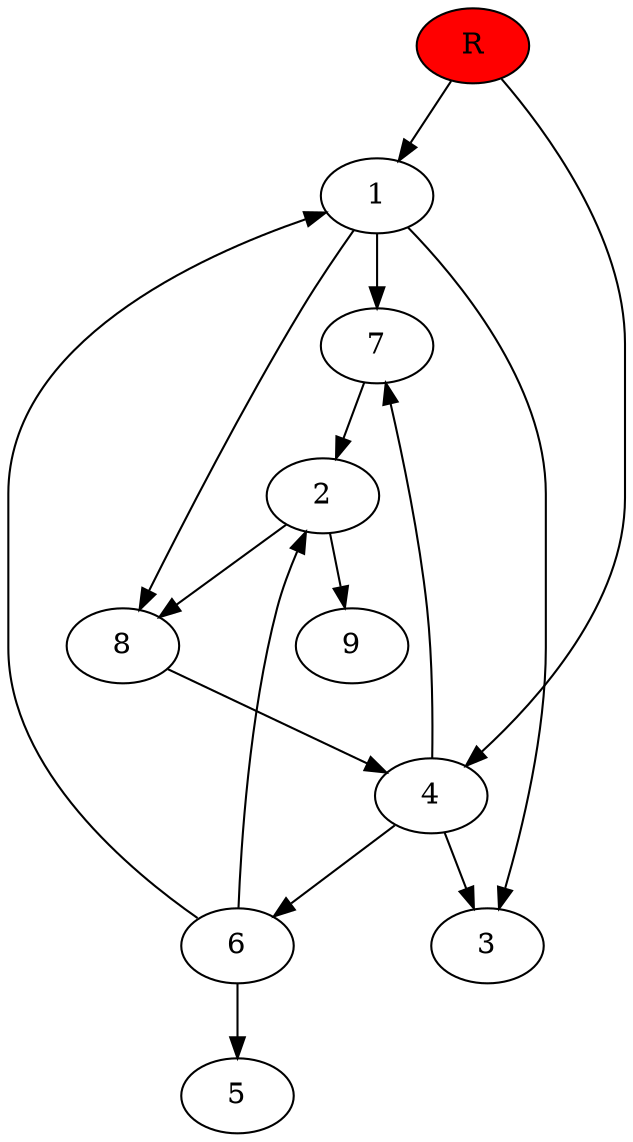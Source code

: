 digraph prb33726 {
	1
	2
	3
	4
	5
	6
	7
	8
	R [fillcolor="#ff0000" style=filled]
	1 -> 3
	1 -> 7
	1 -> 8
	2 -> 8
	2 -> 9
	4 -> 3
	4 -> 6
	4 -> 7
	6 -> 1
	6 -> 2
	6 -> 5
	7 -> 2
	8 -> 4
	R -> 1
	R -> 4
}
